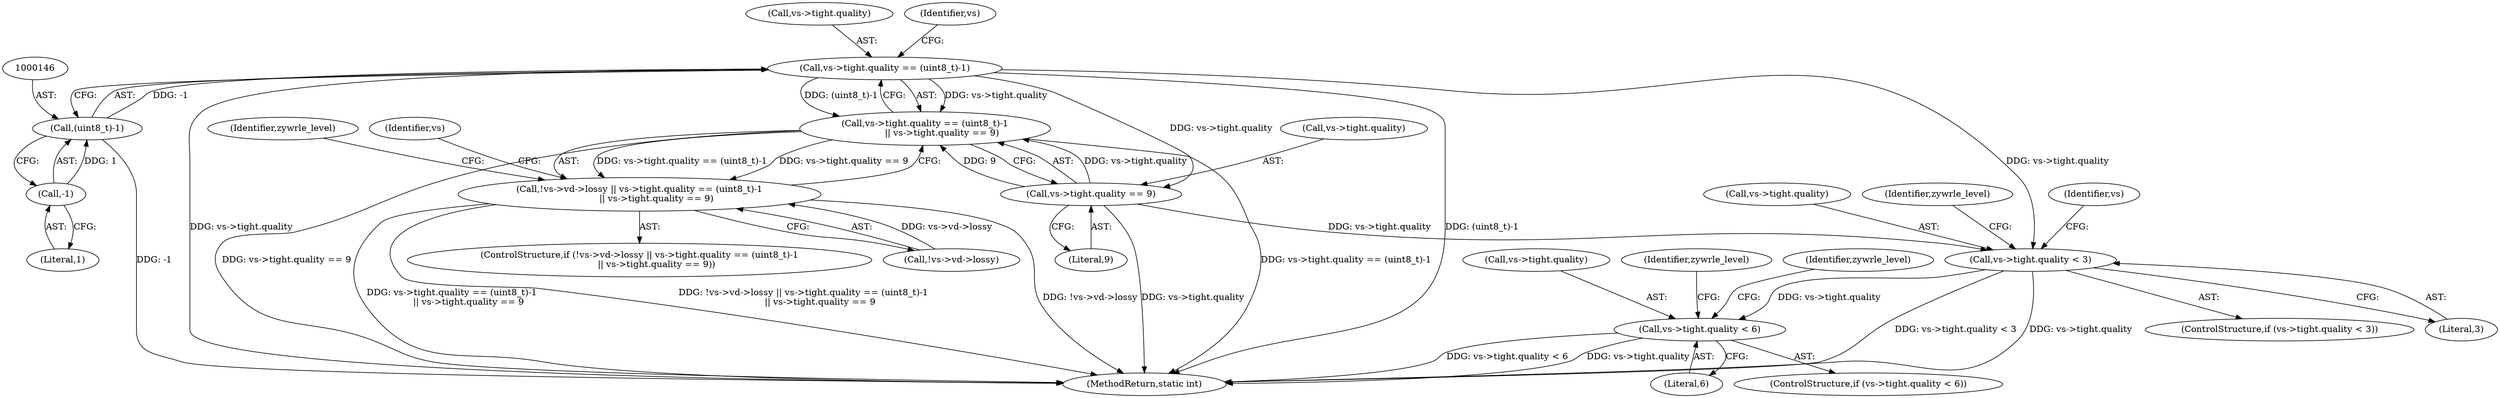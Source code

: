 digraph "0_qemu_9f64916da20eea67121d544698676295bbb105a7_8@pointer" {
"1000139" [label="(Call,vs->tight.quality == (uint8_t)-1)"];
"1000145" [label="(Call,(uint8_t)-1)"];
"1000147" [label="(Call,-1)"];
"1000138" [label="(Call,vs->tight.quality == (uint8_t)-1\n            || vs->tight.quality == 9)"];
"1000131" [label="(Call,!vs->vd->lossy || vs->tight.quality == (uint8_t)-1\n            || vs->tight.quality == 9)"];
"1000149" [label="(Call,vs->tight.quality == 9)"];
"1000169" [label="(Call,vs->tight.quality < 3)"];
"1000182" [label="(Call,vs->tight.quality < 6)"];
"1000150" [label="(Call,vs->tight.quality)"];
"1000145" [label="(Call,(uint8_t)-1)"];
"1000185" [label="(Identifier,vs)"];
"1000181" [label="(ControlStructure,if (vs->tight.quality < 6))"];
"1000191" [label="(Identifier,zywrle_level)"];
"1000183" [label="(Call,vs->tight.quality)"];
"1000170" [label="(Call,vs->tight.quality)"];
"1000158" [label="(Identifier,zywrle_level)"];
"1000138" [label="(Call,vs->tight.quality == (uint8_t)-1\n            || vs->tight.quality == 9)"];
"1000169" [label="(Call,vs->tight.quality < 3)"];
"1000155" [label="(Literal,9)"];
"1000492" [label="(MethodReturn,static int)"];
"1000178" [label="(Identifier,zywrle_level)"];
"1000147" [label="(Call,-1)"];
"1000148" [label="(Literal,1)"];
"1000196" [label="(Identifier,zywrle_level)"];
"1000168" [label="(ControlStructure,if (vs->tight.quality < 3))"];
"1000131" [label="(Call,!vs->vd->lossy || vs->tight.quality == (uint8_t)-1\n            || vs->tight.quality == 9)"];
"1000139" [label="(Call,vs->tight.quality == (uint8_t)-1)"];
"1000175" [label="(Literal,3)"];
"1000188" [label="(Literal,6)"];
"1000140" [label="(Call,vs->tight.quality)"];
"1000149" [label="(Call,vs->tight.quality == 9)"];
"1000182" [label="(Call,vs->tight.quality < 6)"];
"1000172" [label="(Identifier,vs)"];
"1000130" [label="(ControlStructure,if (!vs->vd->lossy || vs->tight.quality == (uint8_t)-1\n            || vs->tight.quality == 9))"];
"1000152" [label="(Identifier,vs)"];
"1000132" [label="(Call,!vs->vd->lossy)"];
"1000139" -> "1000138"  [label="AST: "];
"1000139" -> "1000145"  [label="CFG: "];
"1000140" -> "1000139"  [label="AST: "];
"1000145" -> "1000139"  [label="AST: "];
"1000152" -> "1000139"  [label="CFG: "];
"1000138" -> "1000139"  [label="CFG: "];
"1000139" -> "1000492"  [label="DDG: vs->tight.quality"];
"1000139" -> "1000492"  [label="DDG: (uint8_t)-1"];
"1000139" -> "1000138"  [label="DDG: vs->tight.quality"];
"1000139" -> "1000138"  [label="DDG: (uint8_t)-1"];
"1000145" -> "1000139"  [label="DDG: -1"];
"1000139" -> "1000149"  [label="DDG: vs->tight.quality"];
"1000139" -> "1000169"  [label="DDG: vs->tight.quality"];
"1000145" -> "1000147"  [label="CFG: "];
"1000146" -> "1000145"  [label="AST: "];
"1000147" -> "1000145"  [label="AST: "];
"1000145" -> "1000492"  [label="DDG: -1"];
"1000147" -> "1000145"  [label="DDG: 1"];
"1000147" -> "1000148"  [label="CFG: "];
"1000148" -> "1000147"  [label="AST: "];
"1000138" -> "1000131"  [label="AST: "];
"1000138" -> "1000149"  [label="CFG: "];
"1000149" -> "1000138"  [label="AST: "];
"1000131" -> "1000138"  [label="CFG: "];
"1000138" -> "1000492"  [label="DDG: vs->tight.quality == (uint8_t)-1"];
"1000138" -> "1000492"  [label="DDG: vs->tight.quality == 9"];
"1000138" -> "1000131"  [label="DDG: vs->tight.quality == (uint8_t)-1"];
"1000138" -> "1000131"  [label="DDG: vs->tight.quality == 9"];
"1000149" -> "1000138"  [label="DDG: vs->tight.quality"];
"1000149" -> "1000138"  [label="DDG: 9"];
"1000131" -> "1000130"  [label="AST: "];
"1000131" -> "1000132"  [label="CFG: "];
"1000132" -> "1000131"  [label="AST: "];
"1000158" -> "1000131"  [label="CFG: "];
"1000172" -> "1000131"  [label="CFG: "];
"1000131" -> "1000492"  [label="DDG: !vs->vd->lossy"];
"1000131" -> "1000492"  [label="DDG: vs->tight.quality == (uint8_t)-1\n            || vs->tight.quality == 9"];
"1000131" -> "1000492"  [label="DDG: !vs->vd->lossy || vs->tight.quality == (uint8_t)-1\n            || vs->tight.quality == 9"];
"1000132" -> "1000131"  [label="DDG: vs->vd->lossy"];
"1000149" -> "1000155"  [label="CFG: "];
"1000150" -> "1000149"  [label="AST: "];
"1000155" -> "1000149"  [label="AST: "];
"1000149" -> "1000492"  [label="DDG: vs->tight.quality"];
"1000149" -> "1000169"  [label="DDG: vs->tight.quality"];
"1000169" -> "1000168"  [label="AST: "];
"1000169" -> "1000175"  [label="CFG: "];
"1000170" -> "1000169"  [label="AST: "];
"1000175" -> "1000169"  [label="AST: "];
"1000178" -> "1000169"  [label="CFG: "];
"1000185" -> "1000169"  [label="CFG: "];
"1000169" -> "1000492"  [label="DDG: vs->tight.quality < 3"];
"1000169" -> "1000492"  [label="DDG: vs->tight.quality"];
"1000169" -> "1000182"  [label="DDG: vs->tight.quality"];
"1000182" -> "1000181"  [label="AST: "];
"1000182" -> "1000188"  [label="CFG: "];
"1000183" -> "1000182"  [label="AST: "];
"1000188" -> "1000182"  [label="AST: "];
"1000191" -> "1000182"  [label="CFG: "];
"1000196" -> "1000182"  [label="CFG: "];
"1000182" -> "1000492"  [label="DDG: vs->tight.quality < 6"];
"1000182" -> "1000492"  [label="DDG: vs->tight.quality"];
}
